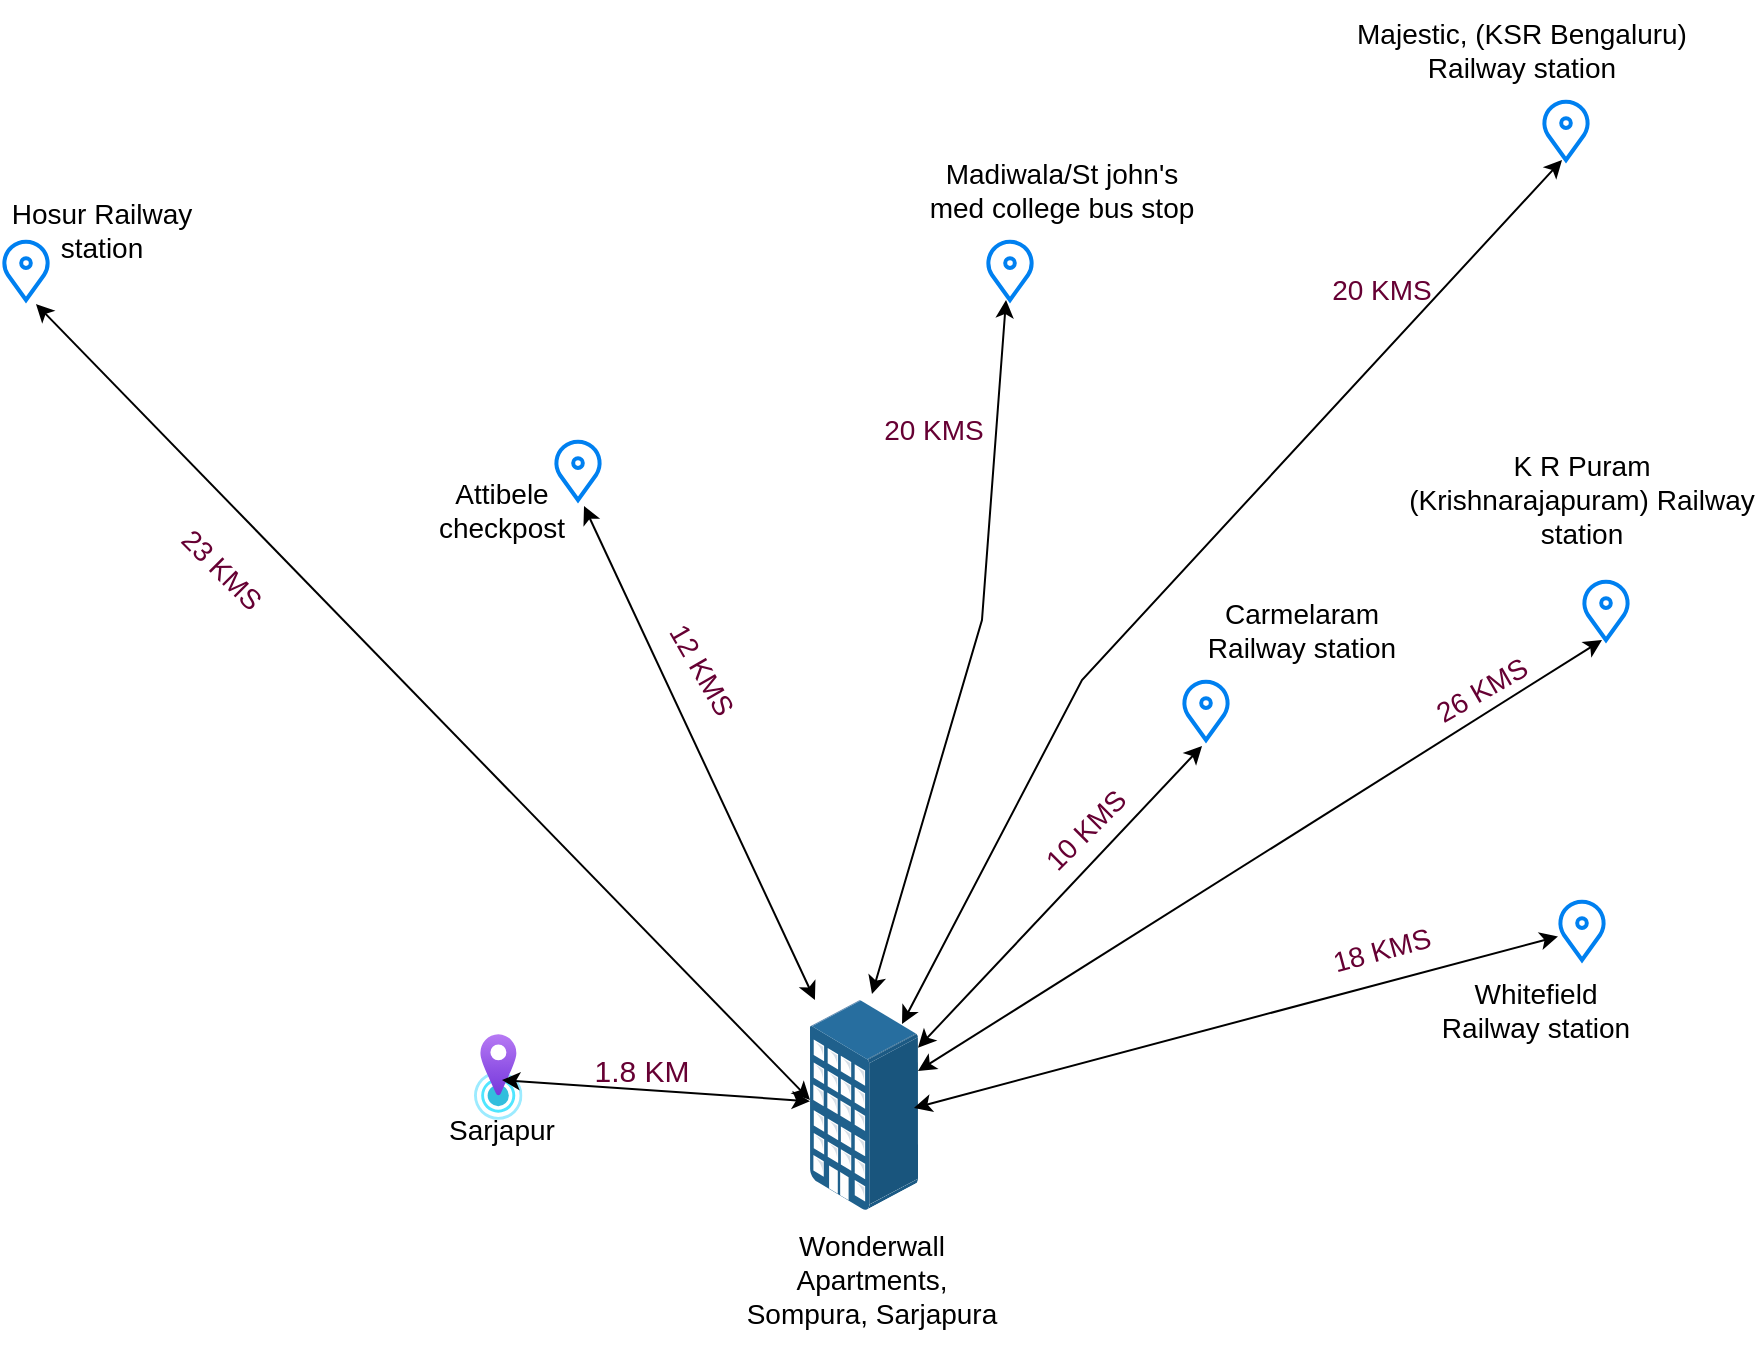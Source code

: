 <mxfile version="21.7.2" type="github">
  <diagram name="Page-1" id="TjpR011v5aBsaSwKMzpJ">
    <mxGraphModel dx="1434" dy="790" grid="1" gridSize="10" guides="1" tooltips="1" connect="1" arrows="1" fold="1" page="1" pageScale="1" pageWidth="827" pageHeight="1169" math="0" shadow="0">
      <root>
        <mxCell id="0" />
        <mxCell id="1" parent="0" />
        <mxCell id="l1AS50-YscB8b6UogzsJ-1" value="" style="image;points=[];aspect=fixed;html=1;align=center;shadow=0;dashed=0;image=img/lib/allied_telesis/buildings/Apartments.svg;" parent="1" vertex="1">
          <mxGeometry x="414" y="780" width="54" height="105" as="geometry" />
        </mxCell>
        <mxCell id="1H9vX2QHjz_ne66gL6j6-1" value="" style="html=1;verticalLabelPosition=bottom;align=center;labelBackgroundColor=#ffffff;verticalAlign=top;strokeWidth=2;strokeColor=#0080F0;shadow=0;dashed=0;shape=mxgraph.ios7.icons.location;" vertex="1" parent="1">
          <mxGeometry x="788" y="730" width="24" height="30" as="geometry" />
        </mxCell>
        <mxCell id="1H9vX2QHjz_ne66gL6j6-2" value="" style="html=1;verticalLabelPosition=bottom;align=center;labelBackgroundColor=#ffffff;verticalAlign=top;strokeWidth=2;strokeColor=#0080F0;shadow=0;dashed=0;shape=mxgraph.ios7.icons.location;" vertex="1" parent="1">
          <mxGeometry x="800" y="570" width="24" height="30" as="geometry" />
        </mxCell>
        <mxCell id="1H9vX2QHjz_ne66gL6j6-3" value="" style="html=1;verticalLabelPosition=bottom;align=center;labelBackgroundColor=#ffffff;verticalAlign=top;strokeWidth=2;strokeColor=#0080F0;shadow=0;dashed=0;shape=mxgraph.ios7.icons.location;" vertex="1" parent="1">
          <mxGeometry x="780" y="330" width="24" height="30" as="geometry" />
        </mxCell>
        <mxCell id="1H9vX2QHjz_ne66gL6j6-4" value="" style="html=1;verticalLabelPosition=bottom;align=center;labelBackgroundColor=#ffffff;verticalAlign=top;strokeWidth=2;strokeColor=#0080F0;shadow=0;dashed=0;shape=mxgraph.ios7.icons.location;" vertex="1" parent="1">
          <mxGeometry x="600" y="620" width="24" height="30" as="geometry" />
        </mxCell>
        <mxCell id="1H9vX2QHjz_ne66gL6j6-5" value="" style="html=1;verticalLabelPosition=bottom;align=center;labelBackgroundColor=#ffffff;verticalAlign=top;strokeWidth=2;strokeColor=#0080F0;shadow=0;dashed=0;shape=mxgraph.ios7.icons.location;" vertex="1" parent="1">
          <mxGeometry x="502" y="400" width="24" height="30" as="geometry" />
        </mxCell>
        <mxCell id="1H9vX2QHjz_ne66gL6j6-6" value="" style="html=1;verticalLabelPosition=bottom;align=center;labelBackgroundColor=#ffffff;verticalAlign=top;strokeWidth=2;strokeColor=#0080F0;shadow=0;dashed=0;shape=mxgraph.ios7.icons.location;" vertex="1" parent="1">
          <mxGeometry x="286" y="500" width="24" height="30" as="geometry" />
        </mxCell>
        <mxCell id="1H9vX2QHjz_ne66gL6j6-8" value="" style="html=1;verticalLabelPosition=bottom;align=center;labelBackgroundColor=#ffffff;verticalAlign=top;strokeWidth=2;strokeColor=#0080F0;shadow=0;dashed=0;shape=mxgraph.ios7.icons.location;" vertex="1" parent="1">
          <mxGeometry x="10" y="400" width="24" height="30" as="geometry" />
        </mxCell>
        <mxCell id="1H9vX2QHjz_ne66gL6j6-9" value="&lt;font style=&quot;font-size: 14px;&quot;&gt;Hosur Railway station&lt;/font&gt;" style="text;html=1;strokeColor=none;fillColor=none;align=center;verticalAlign=middle;whiteSpace=wrap;rounded=0;" vertex="1" parent="1">
          <mxGeometry x="10" y="370" width="100" height="50" as="geometry" />
        </mxCell>
        <mxCell id="1H9vX2QHjz_ne66gL6j6-10" value="&lt;font style=&quot;font-size: 14px;&quot;&gt;Attibele checkpost&lt;/font&gt;" style="text;html=1;strokeColor=none;fillColor=none;align=center;verticalAlign=middle;whiteSpace=wrap;rounded=0;" vertex="1" parent="1">
          <mxGeometry x="210" y="510" width="100" height="50" as="geometry" />
        </mxCell>
        <mxCell id="1H9vX2QHjz_ne66gL6j6-12" value="&lt;span style=&quot;font-size: 14px;&quot;&gt;Madiwala/St john&#39;s med college bus stop&lt;/span&gt;" style="text;html=1;strokeColor=none;fillColor=none;align=center;verticalAlign=middle;whiteSpace=wrap;rounded=0;" vertex="1" parent="1">
          <mxGeometry x="470" y="350" width="140" height="50" as="geometry" />
        </mxCell>
        <mxCell id="1H9vX2QHjz_ne66gL6j6-13" value="" style="endArrow=classic;startArrow=classic;html=1;rounded=0;entryX=0.417;entryY=1;entryDx=0;entryDy=0;entryPerimeter=0;exitX=0.574;exitY=-0.029;exitDx=0;exitDy=0;exitPerimeter=0;" edge="1" parent="1" source="l1AS50-YscB8b6UogzsJ-1" target="1H9vX2QHjz_ne66gL6j6-5">
          <mxGeometry width="50" height="50" relative="1" as="geometry">
            <mxPoint x="446.974" y="781.995" as="sourcePoint" />
            <mxPoint x="609.998" y="430" as="targetPoint" />
            <Array as="points">
              <mxPoint x="499.99" y="590" />
            </Array>
          </mxGeometry>
        </mxCell>
        <mxCell id="1H9vX2QHjz_ne66gL6j6-14" value="" style="endArrow=classic;startArrow=classic;html=1;rounded=0;entryX=0.417;entryY=1;entryDx=0;entryDy=0;entryPerimeter=0;" edge="1" parent="1" target="1H9vX2QHjz_ne66gL6j6-3">
          <mxGeometry width="50" height="50" relative="1" as="geometry">
            <mxPoint x="460" y="792" as="sourcePoint" />
            <mxPoint x="630" y="440" as="targetPoint" />
            <Array as="points">
              <mxPoint x="550" y="620" />
            </Array>
          </mxGeometry>
        </mxCell>
        <mxCell id="1H9vX2QHjz_ne66gL6j6-15" value="" style="endArrow=classic;startArrow=classic;html=1;rounded=0;entryX=0.417;entryY=1.1;entryDx=0;entryDy=0;entryPerimeter=0;" edge="1" parent="1" source="l1AS50-YscB8b6UogzsJ-1" target="1H9vX2QHjz_ne66gL6j6-4">
          <mxGeometry width="50" height="50" relative="1" as="geometry">
            <mxPoint x="468" y="810" as="sourcePoint" />
            <mxPoint x="518" y="760" as="targetPoint" />
          </mxGeometry>
        </mxCell>
        <mxCell id="1H9vX2QHjz_ne66gL6j6-16" value="" style="endArrow=classic;startArrow=classic;html=1;rounded=0;entryX=0.417;entryY=1;entryDx=0;entryDy=0;entryPerimeter=0;" edge="1" parent="1" source="l1AS50-YscB8b6UogzsJ-1" target="1H9vX2QHjz_ne66gL6j6-2">
          <mxGeometry width="50" height="50" relative="1" as="geometry">
            <mxPoint x="478" y="820" as="sourcePoint" />
            <mxPoint x="606" y="643" as="targetPoint" />
          </mxGeometry>
        </mxCell>
        <mxCell id="1H9vX2QHjz_ne66gL6j6-17" value="" style="endArrow=classic;startArrow=classic;html=1;rounded=0;exitX=0.963;exitY=0.514;exitDx=0;exitDy=0;exitPerimeter=0;" edge="1" parent="1" source="l1AS50-YscB8b6UogzsJ-1" target="1H9vX2QHjz_ne66gL6j6-1">
          <mxGeometry width="50" height="50" relative="1" as="geometry">
            <mxPoint x="470" y="822" as="sourcePoint" />
            <mxPoint x="800" y="580" as="targetPoint" />
          </mxGeometry>
        </mxCell>
        <mxCell id="1H9vX2QHjz_ne66gL6j6-18" value="" style="endArrow=classic;startArrow=classic;html=1;rounded=0;entryX=0.625;entryY=1.1;entryDx=0;entryDy=0;entryPerimeter=0;" edge="1" parent="1" source="l1AS50-YscB8b6UogzsJ-1" target="1H9vX2QHjz_ne66gL6j6-6">
          <mxGeometry width="50" height="50" relative="1" as="geometry">
            <mxPoint x="390" y="570" as="sourcePoint" />
            <mxPoint x="440" y="520" as="targetPoint" />
          </mxGeometry>
        </mxCell>
        <mxCell id="1H9vX2QHjz_ne66gL6j6-19" value="" style="endArrow=classic;startArrow=classic;html=1;rounded=0;entryX=0.708;entryY=1.067;entryDx=0;entryDy=0;entryPerimeter=0;exitX=0;exitY=0.476;exitDx=0;exitDy=0;exitPerimeter=0;" edge="1" parent="1" source="l1AS50-YscB8b6UogzsJ-1" target="1H9vX2QHjz_ne66gL6j6-8">
          <mxGeometry width="50" height="50" relative="1" as="geometry">
            <mxPoint x="375" y="857" as="sourcePoint" />
            <mxPoint x="260" y="610" as="targetPoint" />
          </mxGeometry>
        </mxCell>
        <mxCell id="1H9vX2QHjz_ne66gL6j6-21" value="" style="image;aspect=fixed;html=1;points=[];align=center;fontSize=12;image=img/lib/azure2/general/Location.svg;" vertex="1" parent="1">
          <mxGeometry x="246" y="797" width="24.23" height="43" as="geometry" />
        </mxCell>
        <mxCell id="1H9vX2QHjz_ne66gL6j6-22" value="&lt;font style=&quot;font-size: 14px;&quot;&gt;Sarjapur&lt;/font&gt;" style="text;html=1;strokeColor=none;fillColor=none;align=center;verticalAlign=middle;whiteSpace=wrap;rounded=0;" vertex="1" parent="1">
          <mxGeometry x="210" y="820" width="100" height="50" as="geometry" />
        </mxCell>
        <mxCell id="1H9vX2QHjz_ne66gL6j6-23" value="" style="endArrow=classic;startArrow=classic;html=1;rounded=0;entryX=0.5;entryY=0;entryDx=0;entryDy=0;" edge="1" parent="1" source="l1AS50-YscB8b6UogzsJ-1" target="1H9vX2QHjz_ne66gL6j6-22">
          <mxGeometry width="50" height="50" relative="1" as="geometry">
            <mxPoint x="424" y="840" as="sourcePoint" />
            <mxPoint x="37" y="442" as="targetPoint" />
          </mxGeometry>
        </mxCell>
        <mxCell id="1H9vX2QHjz_ne66gL6j6-24" value="&lt;font style=&quot;font-size: 14px;&quot;&gt;Wonderwall Apartments, Sompura, Sarjapura&lt;/font&gt;" style="text;html=1;strokeColor=none;fillColor=none;align=center;verticalAlign=middle;whiteSpace=wrap;rounded=0;" vertex="1" parent="1">
          <mxGeometry x="380" y="885" width="130" height="70" as="geometry" />
        </mxCell>
        <mxCell id="1H9vX2QHjz_ne66gL6j6-25" value="&lt;font color=&quot;#660033&quot; style=&quot;font-size: 14px;&quot;&gt;23 KMS&lt;/font&gt;" style="text;html=1;strokeColor=none;fillColor=none;align=center;verticalAlign=middle;whiteSpace=wrap;rounded=0;rotation=45;" vertex="1" parent="1">
          <mxGeometry x="70" y="540" width="100" height="50" as="geometry" />
        </mxCell>
        <mxCell id="1H9vX2QHjz_ne66gL6j6-26" value="&lt;font color=&quot;#660033&quot; style=&quot;font-size: 14px;&quot;&gt;12 KMS&lt;/font&gt;" style="text;html=1;strokeColor=none;fillColor=none;align=center;verticalAlign=middle;whiteSpace=wrap;rounded=0;rotation=60;" vertex="1" parent="1">
          <mxGeometry x="310" y="590" width="100" height="50" as="geometry" />
        </mxCell>
        <mxCell id="1H9vX2QHjz_ne66gL6j6-27" value="&lt;font color=&quot;#660033&quot; style=&quot;font-size: 14px;&quot;&gt;20 KMS&lt;/font&gt;" style="text;html=1;strokeColor=none;fillColor=none;align=center;verticalAlign=middle;whiteSpace=wrap;rounded=0;rotation=0;" vertex="1" parent="1">
          <mxGeometry x="426" y="470" width="100" height="50" as="geometry" />
        </mxCell>
        <mxCell id="1H9vX2QHjz_ne66gL6j6-28" value="&lt;font color=&quot;#660033&quot; style=&quot;font-size: 14px;&quot;&gt;20 KMS&lt;/font&gt;" style="text;html=1;strokeColor=none;fillColor=none;align=center;verticalAlign=middle;whiteSpace=wrap;rounded=0;rotation=0;" vertex="1" parent="1">
          <mxGeometry x="650" y="400" width="100" height="50" as="geometry" />
        </mxCell>
        <mxCell id="1H9vX2QHjz_ne66gL6j6-29" value="&lt;span style=&quot;font-size: 14px;&quot;&gt;Majestic, (KSR Bengaluru) Railway station&lt;/span&gt;" style="text;html=1;strokeColor=none;fillColor=none;align=center;verticalAlign=middle;whiteSpace=wrap;rounded=0;" vertex="1" parent="1">
          <mxGeometry x="680" y="280" width="180" height="50" as="geometry" />
        </mxCell>
        <mxCell id="1H9vX2QHjz_ne66gL6j6-30" value="&lt;span style=&quot;font-size: 14px;&quot;&gt;K R Puram (Krishnarajapuram) Railway station&lt;/span&gt;" style="text;html=1;strokeColor=none;fillColor=none;align=center;verticalAlign=middle;whiteSpace=wrap;rounded=0;" vertex="1" parent="1">
          <mxGeometry x="710" y="500" width="180" height="60" as="geometry" />
        </mxCell>
        <mxCell id="1H9vX2QHjz_ne66gL6j6-31" value="&lt;font style=&quot;font-size: 14px;&quot;&gt;Whitefield Railway station&lt;/font&gt;" style="text;html=1;strokeColor=none;fillColor=none;align=center;verticalAlign=middle;whiteSpace=wrap;rounded=0;" vertex="1" parent="1">
          <mxGeometry x="727" y="760" width="100" height="50" as="geometry" />
        </mxCell>
        <mxCell id="1H9vX2QHjz_ne66gL6j6-32" value="&lt;font style=&quot;font-size: 14px;&quot;&gt;Carmelaram Railway station&lt;/font&gt;" style="text;html=1;strokeColor=none;fillColor=none;align=center;verticalAlign=middle;whiteSpace=wrap;rounded=0;" vertex="1" parent="1">
          <mxGeometry x="610" y="570" width="100" height="50" as="geometry" />
        </mxCell>
        <mxCell id="1H9vX2QHjz_ne66gL6j6-33" value="&lt;font color=&quot;#660033&quot; style=&quot;font-size: 14px;&quot;&gt;26 KMS&lt;/font&gt;" style="text;html=1;strokeColor=none;fillColor=none;align=center;verticalAlign=middle;whiteSpace=wrap;rounded=0;rotation=-30;" vertex="1" parent="1">
          <mxGeometry x="700" y="600" width="100" height="50" as="geometry" />
        </mxCell>
        <mxCell id="1H9vX2QHjz_ne66gL6j6-34" value="&lt;font color=&quot;#660033&quot; style=&quot;font-size: 14px;&quot;&gt;18 KMS&lt;/font&gt;" style="text;html=1;strokeColor=none;fillColor=none;align=center;verticalAlign=middle;whiteSpace=wrap;rounded=0;rotation=-15;" vertex="1" parent="1">
          <mxGeometry x="650" y="730" width="100" height="50" as="geometry" />
        </mxCell>
        <mxCell id="1H9vX2QHjz_ne66gL6j6-35" value="&lt;font color=&quot;#660033&quot; style=&quot;font-size: 14px;&quot;&gt;10 KMS&lt;/font&gt;" style="text;html=1;strokeColor=none;fillColor=none;align=center;verticalAlign=middle;whiteSpace=wrap;rounded=0;rotation=-45;" vertex="1" parent="1">
          <mxGeometry x="502" y="670" width="100" height="50" as="geometry" />
        </mxCell>
        <mxCell id="1H9vX2QHjz_ne66gL6j6-36" value="&lt;font color=&quot;#660033&quot; style=&quot;font-size: 15px;&quot;&gt;1.8 KM&lt;/font&gt;" style="text;html=1;strokeColor=none;fillColor=none;align=center;verticalAlign=middle;whiteSpace=wrap;rounded=0;rotation=0;" vertex="1" parent="1">
          <mxGeometry x="280" y="790" width="100" height="50" as="geometry" />
        </mxCell>
      </root>
    </mxGraphModel>
  </diagram>
</mxfile>
